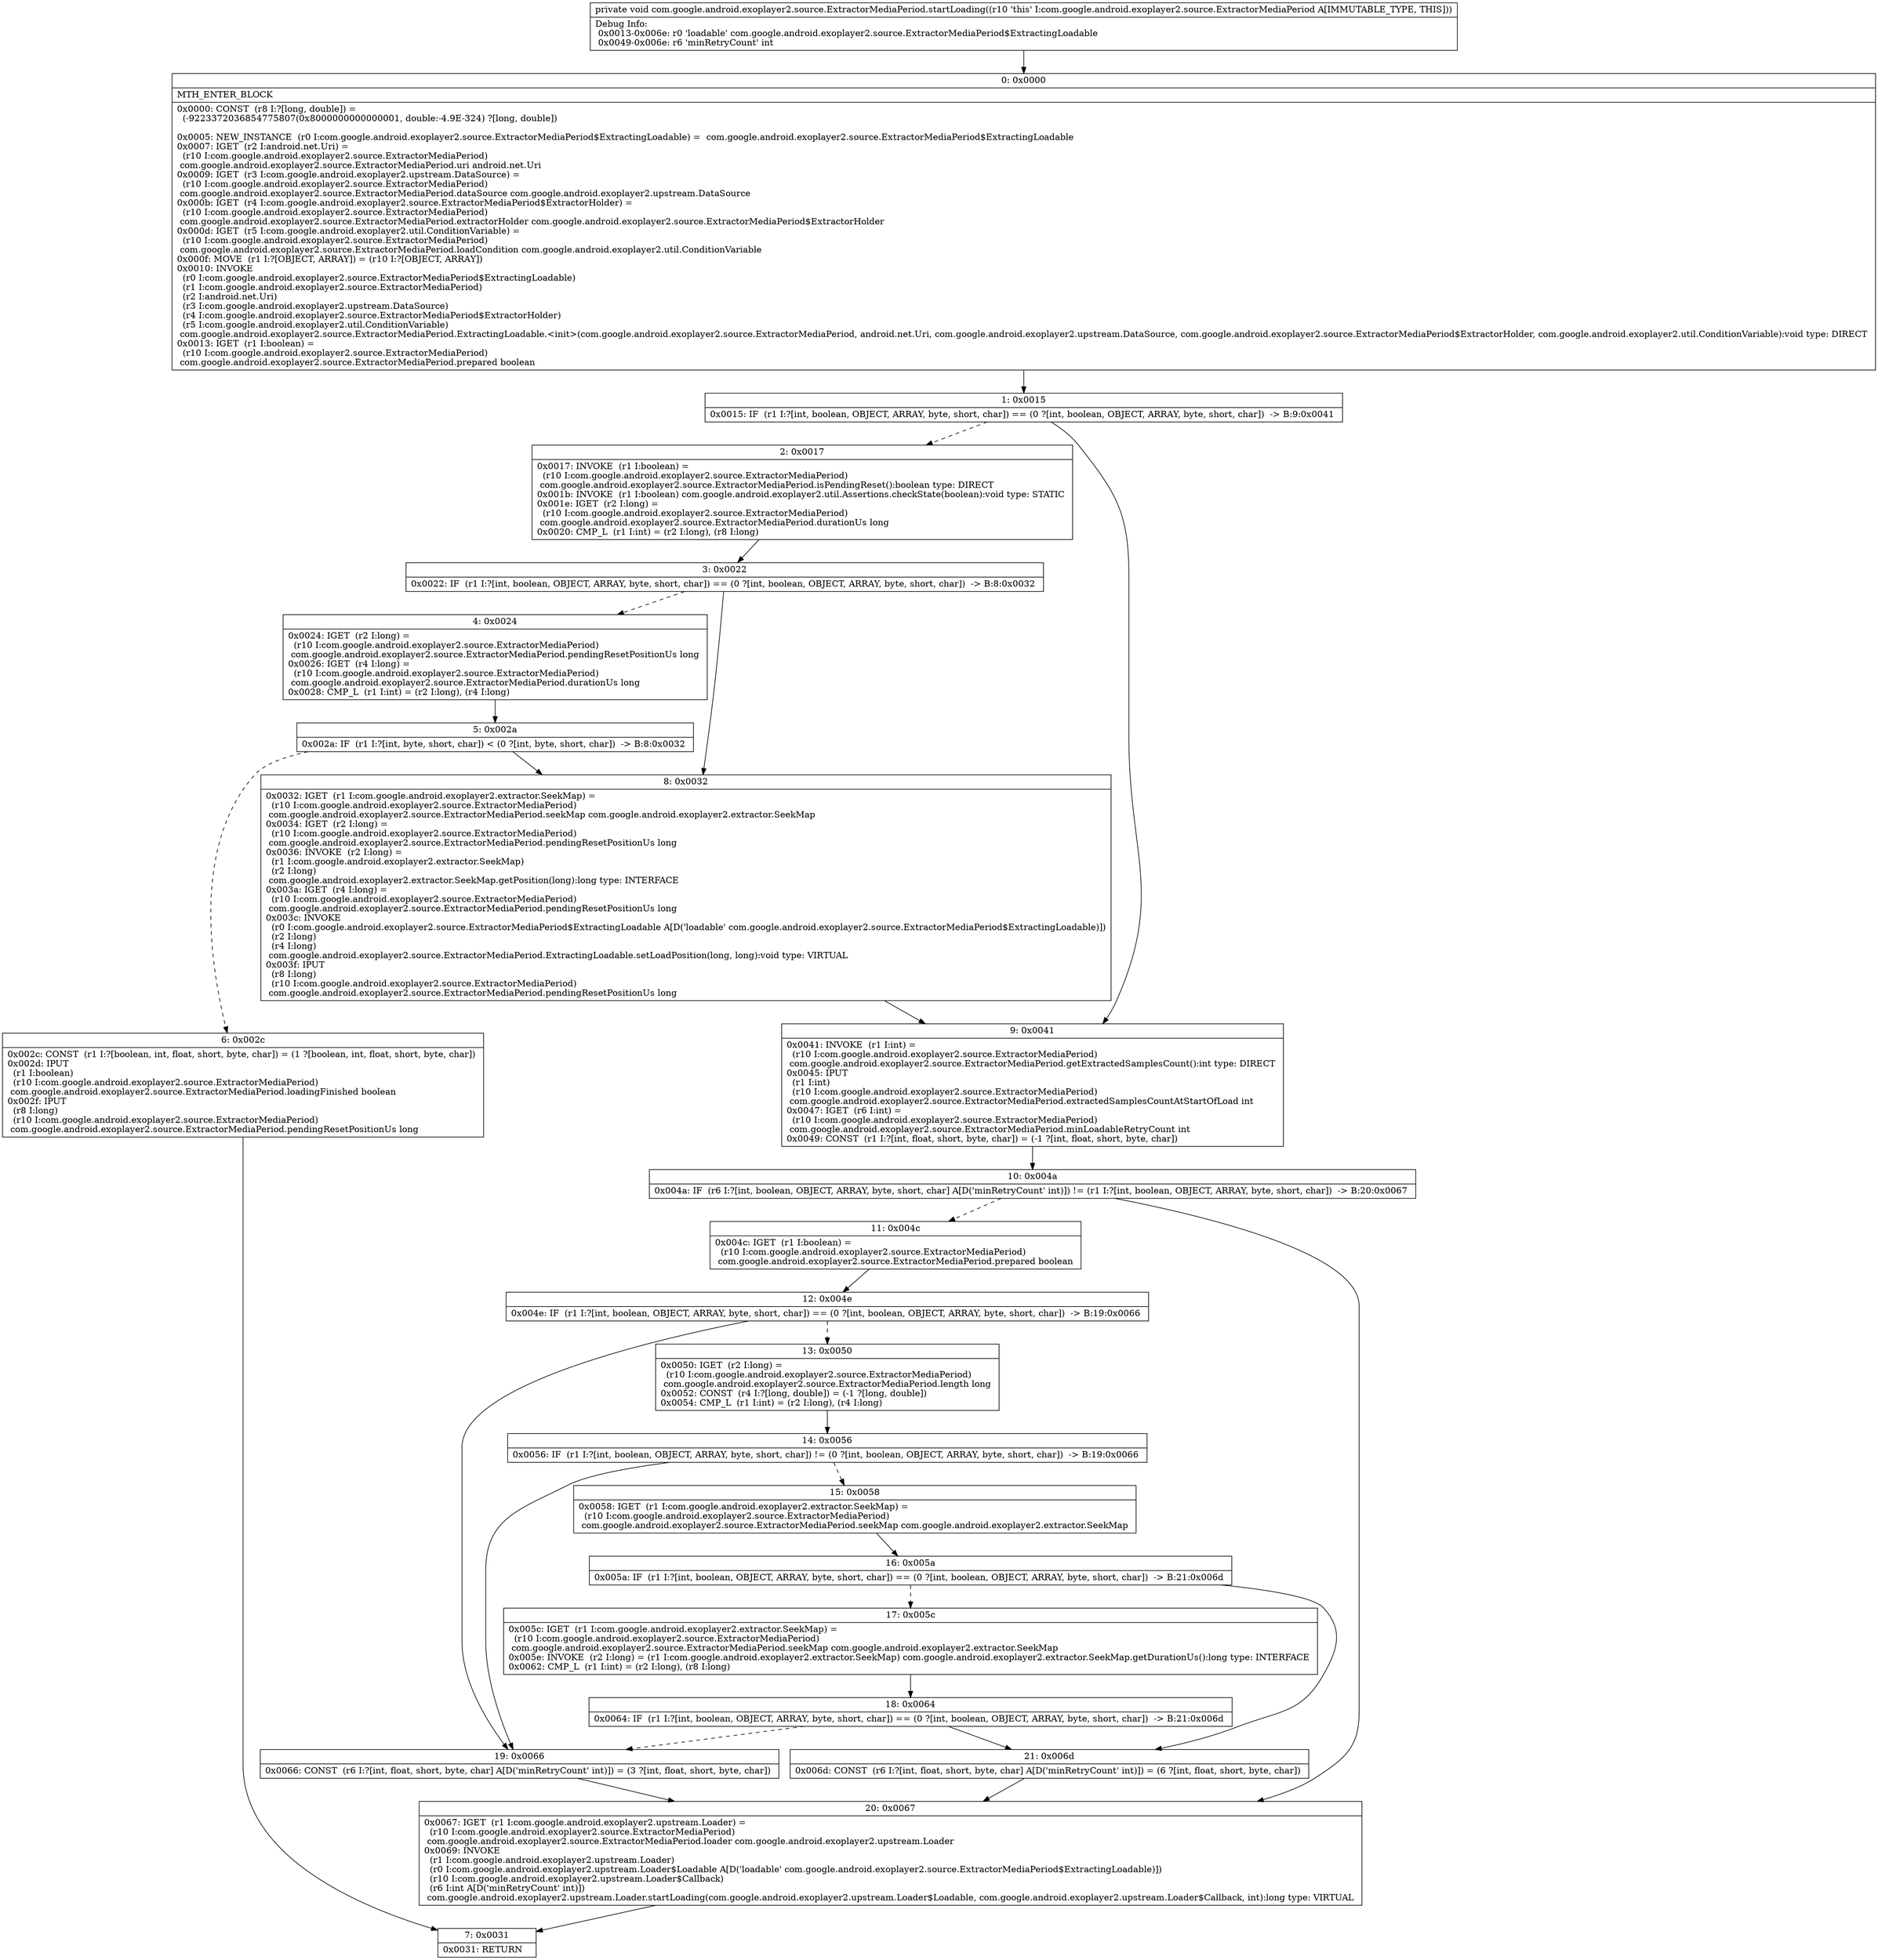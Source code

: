 digraph "CFG forcom.google.android.exoplayer2.source.ExtractorMediaPeriod.startLoading()V" {
Node_0 [shape=record,label="{0\:\ 0x0000|MTH_ENTER_BLOCK\l|0x0000: CONST  (r8 I:?[long, double]) = \l  (\-9223372036854775807(0x8000000000000001, double:\-4.9E\-324) ?[long, double])\l \l0x0005: NEW_INSTANCE  (r0 I:com.google.android.exoplayer2.source.ExtractorMediaPeriod$ExtractingLoadable) =  com.google.android.exoplayer2.source.ExtractorMediaPeriod$ExtractingLoadable \l0x0007: IGET  (r2 I:android.net.Uri) = \l  (r10 I:com.google.android.exoplayer2.source.ExtractorMediaPeriod)\l com.google.android.exoplayer2.source.ExtractorMediaPeriod.uri android.net.Uri \l0x0009: IGET  (r3 I:com.google.android.exoplayer2.upstream.DataSource) = \l  (r10 I:com.google.android.exoplayer2.source.ExtractorMediaPeriod)\l com.google.android.exoplayer2.source.ExtractorMediaPeriod.dataSource com.google.android.exoplayer2.upstream.DataSource \l0x000b: IGET  (r4 I:com.google.android.exoplayer2.source.ExtractorMediaPeriod$ExtractorHolder) = \l  (r10 I:com.google.android.exoplayer2.source.ExtractorMediaPeriod)\l com.google.android.exoplayer2.source.ExtractorMediaPeriod.extractorHolder com.google.android.exoplayer2.source.ExtractorMediaPeriod$ExtractorHolder \l0x000d: IGET  (r5 I:com.google.android.exoplayer2.util.ConditionVariable) = \l  (r10 I:com.google.android.exoplayer2.source.ExtractorMediaPeriod)\l com.google.android.exoplayer2.source.ExtractorMediaPeriod.loadCondition com.google.android.exoplayer2.util.ConditionVariable \l0x000f: MOVE  (r1 I:?[OBJECT, ARRAY]) = (r10 I:?[OBJECT, ARRAY]) \l0x0010: INVOKE  \l  (r0 I:com.google.android.exoplayer2.source.ExtractorMediaPeriod$ExtractingLoadable)\l  (r1 I:com.google.android.exoplayer2.source.ExtractorMediaPeriod)\l  (r2 I:android.net.Uri)\l  (r3 I:com.google.android.exoplayer2.upstream.DataSource)\l  (r4 I:com.google.android.exoplayer2.source.ExtractorMediaPeriod$ExtractorHolder)\l  (r5 I:com.google.android.exoplayer2.util.ConditionVariable)\l com.google.android.exoplayer2.source.ExtractorMediaPeriod.ExtractingLoadable.\<init\>(com.google.android.exoplayer2.source.ExtractorMediaPeriod, android.net.Uri, com.google.android.exoplayer2.upstream.DataSource, com.google.android.exoplayer2.source.ExtractorMediaPeriod$ExtractorHolder, com.google.android.exoplayer2.util.ConditionVariable):void type: DIRECT \l0x0013: IGET  (r1 I:boolean) = \l  (r10 I:com.google.android.exoplayer2.source.ExtractorMediaPeriod)\l com.google.android.exoplayer2.source.ExtractorMediaPeriod.prepared boolean \l}"];
Node_1 [shape=record,label="{1\:\ 0x0015|0x0015: IF  (r1 I:?[int, boolean, OBJECT, ARRAY, byte, short, char]) == (0 ?[int, boolean, OBJECT, ARRAY, byte, short, char])  \-\> B:9:0x0041 \l}"];
Node_2 [shape=record,label="{2\:\ 0x0017|0x0017: INVOKE  (r1 I:boolean) = \l  (r10 I:com.google.android.exoplayer2.source.ExtractorMediaPeriod)\l com.google.android.exoplayer2.source.ExtractorMediaPeriod.isPendingReset():boolean type: DIRECT \l0x001b: INVOKE  (r1 I:boolean) com.google.android.exoplayer2.util.Assertions.checkState(boolean):void type: STATIC \l0x001e: IGET  (r2 I:long) = \l  (r10 I:com.google.android.exoplayer2.source.ExtractorMediaPeriod)\l com.google.android.exoplayer2.source.ExtractorMediaPeriod.durationUs long \l0x0020: CMP_L  (r1 I:int) = (r2 I:long), (r8 I:long) \l}"];
Node_3 [shape=record,label="{3\:\ 0x0022|0x0022: IF  (r1 I:?[int, boolean, OBJECT, ARRAY, byte, short, char]) == (0 ?[int, boolean, OBJECT, ARRAY, byte, short, char])  \-\> B:8:0x0032 \l}"];
Node_4 [shape=record,label="{4\:\ 0x0024|0x0024: IGET  (r2 I:long) = \l  (r10 I:com.google.android.exoplayer2.source.ExtractorMediaPeriod)\l com.google.android.exoplayer2.source.ExtractorMediaPeriod.pendingResetPositionUs long \l0x0026: IGET  (r4 I:long) = \l  (r10 I:com.google.android.exoplayer2.source.ExtractorMediaPeriod)\l com.google.android.exoplayer2.source.ExtractorMediaPeriod.durationUs long \l0x0028: CMP_L  (r1 I:int) = (r2 I:long), (r4 I:long) \l}"];
Node_5 [shape=record,label="{5\:\ 0x002a|0x002a: IF  (r1 I:?[int, byte, short, char]) \< (0 ?[int, byte, short, char])  \-\> B:8:0x0032 \l}"];
Node_6 [shape=record,label="{6\:\ 0x002c|0x002c: CONST  (r1 I:?[boolean, int, float, short, byte, char]) = (1 ?[boolean, int, float, short, byte, char]) \l0x002d: IPUT  \l  (r1 I:boolean)\l  (r10 I:com.google.android.exoplayer2.source.ExtractorMediaPeriod)\l com.google.android.exoplayer2.source.ExtractorMediaPeriod.loadingFinished boolean \l0x002f: IPUT  \l  (r8 I:long)\l  (r10 I:com.google.android.exoplayer2.source.ExtractorMediaPeriod)\l com.google.android.exoplayer2.source.ExtractorMediaPeriod.pendingResetPositionUs long \l}"];
Node_7 [shape=record,label="{7\:\ 0x0031|0x0031: RETURN   \l}"];
Node_8 [shape=record,label="{8\:\ 0x0032|0x0032: IGET  (r1 I:com.google.android.exoplayer2.extractor.SeekMap) = \l  (r10 I:com.google.android.exoplayer2.source.ExtractorMediaPeriod)\l com.google.android.exoplayer2.source.ExtractorMediaPeriod.seekMap com.google.android.exoplayer2.extractor.SeekMap \l0x0034: IGET  (r2 I:long) = \l  (r10 I:com.google.android.exoplayer2.source.ExtractorMediaPeriod)\l com.google.android.exoplayer2.source.ExtractorMediaPeriod.pendingResetPositionUs long \l0x0036: INVOKE  (r2 I:long) = \l  (r1 I:com.google.android.exoplayer2.extractor.SeekMap)\l  (r2 I:long)\l com.google.android.exoplayer2.extractor.SeekMap.getPosition(long):long type: INTERFACE \l0x003a: IGET  (r4 I:long) = \l  (r10 I:com.google.android.exoplayer2.source.ExtractorMediaPeriod)\l com.google.android.exoplayer2.source.ExtractorMediaPeriod.pendingResetPositionUs long \l0x003c: INVOKE  \l  (r0 I:com.google.android.exoplayer2.source.ExtractorMediaPeriod$ExtractingLoadable A[D('loadable' com.google.android.exoplayer2.source.ExtractorMediaPeriod$ExtractingLoadable)])\l  (r2 I:long)\l  (r4 I:long)\l com.google.android.exoplayer2.source.ExtractorMediaPeriod.ExtractingLoadable.setLoadPosition(long, long):void type: VIRTUAL \l0x003f: IPUT  \l  (r8 I:long)\l  (r10 I:com.google.android.exoplayer2.source.ExtractorMediaPeriod)\l com.google.android.exoplayer2.source.ExtractorMediaPeriod.pendingResetPositionUs long \l}"];
Node_9 [shape=record,label="{9\:\ 0x0041|0x0041: INVOKE  (r1 I:int) = \l  (r10 I:com.google.android.exoplayer2.source.ExtractorMediaPeriod)\l com.google.android.exoplayer2.source.ExtractorMediaPeriod.getExtractedSamplesCount():int type: DIRECT \l0x0045: IPUT  \l  (r1 I:int)\l  (r10 I:com.google.android.exoplayer2.source.ExtractorMediaPeriod)\l com.google.android.exoplayer2.source.ExtractorMediaPeriod.extractedSamplesCountAtStartOfLoad int \l0x0047: IGET  (r6 I:int) = \l  (r10 I:com.google.android.exoplayer2.source.ExtractorMediaPeriod)\l com.google.android.exoplayer2.source.ExtractorMediaPeriod.minLoadableRetryCount int \l0x0049: CONST  (r1 I:?[int, float, short, byte, char]) = (\-1 ?[int, float, short, byte, char]) \l}"];
Node_10 [shape=record,label="{10\:\ 0x004a|0x004a: IF  (r6 I:?[int, boolean, OBJECT, ARRAY, byte, short, char] A[D('minRetryCount' int)]) != (r1 I:?[int, boolean, OBJECT, ARRAY, byte, short, char])  \-\> B:20:0x0067 \l}"];
Node_11 [shape=record,label="{11\:\ 0x004c|0x004c: IGET  (r1 I:boolean) = \l  (r10 I:com.google.android.exoplayer2.source.ExtractorMediaPeriod)\l com.google.android.exoplayer2.source.ExtractorMediaPeriod.prepared boolean \l}"];
Node_12 [shape=record,label="{12\:\ 0x004e|0x004e: IF  (r1 I:?[int, boolean, OBJECT, ARRAY, byte, short, char]) == (0 ?[int, boolean, OBJECT, ARRAY, byte, short, char])  \-\> B:19:0x0066 \l}"];
Node_13 [shape=record,label="{13\:\ 0x0050|0x0050: IGET  (r2 I:long) = \l  (r10 I:com.google.android.exoplayer2.source.ExtractorMediaPeriod)\l com.google.android.exoplayer2.source.ExtractorMediaPeriod.length long \l0x0052: CONST  (r4 I:?[long, double]) = (\-1 ?[long, double]) \l0x0054: CMP_L  (r1 I:int) = (r2 I:long), (r4 I:long) \l}"];
Node_14 [shape=record,label="{14\:\ 0x0056|0x0056: IF  (r1 I:?[int, boolean, OBJECT, ARRAY, byte, short, char]) != (0 ?[int, boolean, OBJECT, ARRAY, byte, short, char])  \-\> B:19:0x0066 \l}"];
Node_15 [shape=record,label="{15\:\ 0x0058|0x0058: IGET  (r1 I:com.google.android.exoplayer2.extractor.SeekMap) = \l  (r10 I:com.google.android.exoplayer2.source.ExtractorMediaPeriod)\l com.google.android.exoplayer2.source.ExtractorMediaPeriod.seekMap com.google.android.exoplayer2.extractor.SeekMap \l}"];
Node_16 [shape=record,label="{16\:\ 0x005a|0x005a: IF  (r1 I:?[int, boolean, OBJECT, ARRAY, byte, short, char]) == (0 ?[int, boolean, OBJECT, ARRAY, byte, short, char])  \-\> B:21:0x006d \l}"];
Node_17 [shape=record,label="{17\:\ 0x005c|0x005c: IGET  (r1 I:com.google.android.exoplayer2.extractor.SeekMap) = \l  (r10 I:com.google.android.exoplayer2.source.ExtractorMediaPeriod)\l com.google.android.exoplayer2.source.ExtractorMediaPeriod.seekMap com.google.android.exoplayer2.extractor.SeekMap \l0x005e: INVOKE  (r2 I:long) = (r1 I:com.google.android.exoplayer2.extractor.SeekMap) com.google.android.exoplayer2.extractor.SeekMap.getDurationUs():long type: INTERFACE \l0x0062: CMP_L  (r1 I:int) = (r2 I:long), (r8 I:long) \l}"];
Node_18 [shape=record,label="{18\:\ 0x0064|0x0064: IF  (r1 I:?[int, boolean, OBJECT, ARRAY, byte, short, char]) == (0 ?[int, boolean, OBJECT, ARRAY, byte, short, char])  \-\> B:21:0x006d \l}"];
Node_19 [shape=record,label="{19\:\ 0x0066|0x0066: CONST  (r6 I:?[int, float, short, byte, char] A[D('minRetryCount' int)]) = (3 ?[int, float, short, byte, char]) \l}"];
Node_20 [shape=record,label="{20\:\ 0x0067|0x0067: IGET  (r1 I:com.google.android.exoplayer2.upstream.Loader) = \l  (r10 I:com.google.android.exoplayer2.source.ExtractorMediaPeriod)\l com.google.android.exoplayer2.source.ExtractorMediaPeriod.loader com.google.android.exoplayer2.upstream.Loader \l0x0069: INVOKE  \l  (r1 I:com.google.android.exoplayer2.upstream.Loader)\l  (r0 I:com.google.android.exoplayer2.upstream.Loader$Loadable A[D('loadable' com.google.android.exoplayer2.source.ExtractorMediaPeriod$ExtractingLoadable)])\l  (r10 I:com.google.android.exoplayer2.upstream.Loader$Callback)\l  (r6 I:int A[D('minRetryCount' int)])\l com.google.android.exoplayer2.upstream.Loader.startLoading(com.google.android.exoplayer2.upstream.Loader$Loadable, com.google.android.exoplayer2.upstream.Loader$Callback, int):long type: VIRTUAL \l}"];
Node_21 [shape=record,label="{21\:\ 0x006d|0x006d: CONST  (r6 I:?[int, float, short, byte, char] A[D('minRetryCount' int)]) = (6 ?[int, float, short, byte, char]) \l}"];
MethodNode[shape=record,label="{private void com.google.android.exoplayer2.source.ExtractorMediaPeriod.startLoading((r10 'this' I:com.google.android.exoplayer2.source.ExtractorMediaPeriod A[IMMUTABLE_TYPE, THIS]))  | Debug Info:\l  0x0013\-0x006e: r0 'loadable' com.google.android.exoplayer2.source.ExtractorMediaPeriod$ExtractingLoadable\l  0x0049\-0x006e: r6 'minRetryCount' int\l}"];
MethodNode -> Node_0;
Node_0 -> Node_1;
Node_1 -> Node_2[style=dashed];
Node_1 -> Node_9;
Node_2 -> Node_3;
Node_3 -> Node_4[style=dashed];
Node_3 -> Node_8;
Node_4 -> Node_5;
Node_5 -> Node_6[style=dashed];
Node_5 -> Node_8;
Node_6 -> Node_7;
Node_8 -> Node_9;
Node_9 -> Node_10;
Node_10 -> Node_11[style=dashed];
Node_10 -> Node_20;
Node_11 -> Node_12;
Node_12 -> Node_13[style=dashed];
Node_12 -> Node_19;
Node_13 -> Node_14;
Node_14 -> Node_15[style=dashed];
Node_14 -> Node_19;
Node_15 -> Node_16;
Node_16 -> Node_17[style=dashed];
Node_16 -> Node_21;
Node_17 -> Node_18;
Node_18 -> Node_19[style=dashed];
Node_18 -> Node_21;
Node_19 -> Node_20;
Node_20 -> Node_7;
Node_21 -> Node_20;
}

